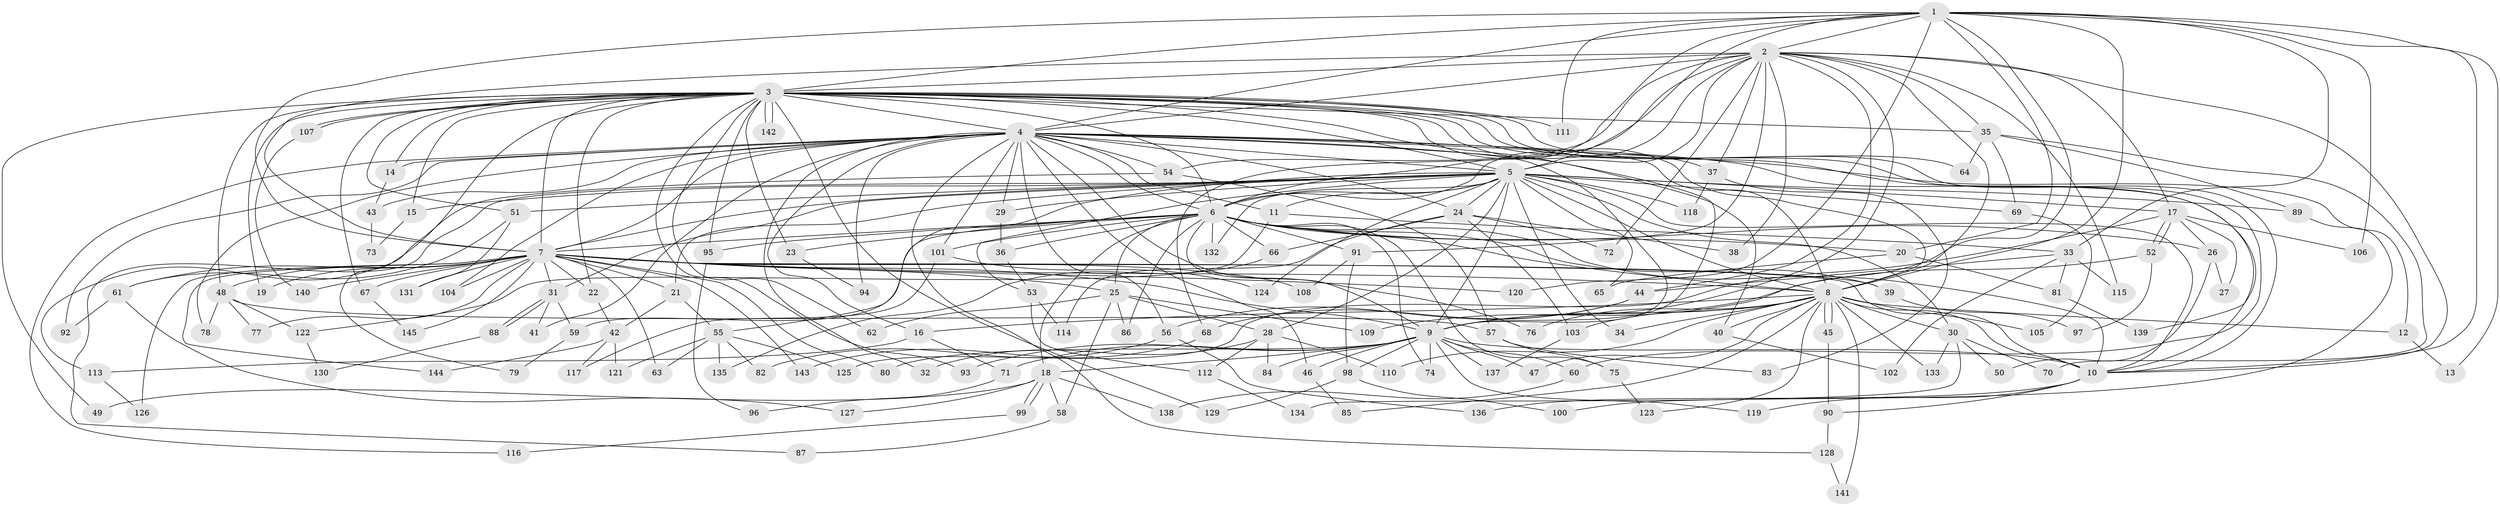 // coarse degree distribution, {13: 0.008928571428571428, 19: 0.017857142857142856, 31: 0.008928571428571428, 26: 0.008928571428571428, 28: 0.008928571428571428, 41: 0.008928571428571428, 24: 0.008928571428571428, 11: 0.008928571428571428, 3: 0.23214285714285715, 4: 0.10714285714285714, 9: 0.008928571428571428, 8: 0.008928571428571428, 2: 0.45535714285714285, 6: 0.044642857142857144, 7: 0.03571428571428571, 1: 0.008928571428571428, 5: 0.017857142857142856}
// Generated by graph-tools (version 1.1) at 2025/41/03/06/25 10:41:35]
// undirected, 145 vertices, 315 edges
graph export_dot {
graph [start="1"]
  node [color=gray90,style=filled];
  1;
  2;
  3;
  4;
  5;
  6;
  7;
  8;
  9;
  10;
  11;
  12;
  13;
  14;
  15;
  16;
  17;
  18;
  19;
  20;
  21;
  22;
  23;
  24;
  25;
  26;
  27;
  28;
  29;
  30;
  31;
  32;
  33;
  34;
  35;
  36;
  37;
  38;
  39;
  40;
  41;
  42;
  43;
  44;
  45;
  46;
  47;
  48;
  49;
  50;
  51;
  52;
  53;
  54;
  55;
  56;
  57;
  58;
  59;
  60;
  61;
  62;
  63;
  64;
  65;
  66;
  67;
  68;
  69;
  70;
  71;
  72;
  73;
  74;
  75;
  76;
  77;
  78;
  79;
  80;
  81;
  82;
  83;
  84;
  85;
  86;
  87;
  88;
  89;
  90;
  91;
  92;
  93;
  94;
  95;
  96;
  97;
  98;
  99;
  100;
  101;
  102;
  103;
  104;
  105;
  106;
  107;
  108;
  109;
  110;
  111;
  112;
  113;
  114;
  115;
  116;
  117;
  118;
  119;
  120;
  121;
  122;
  123;
  124;
  125;
  126;
  127;
  128;
  129;
  130;
  131;
  132;
  133;
  134;
  135;
  136;
  137;
  138;
  139;
  140;
  141;
  142;
  143;
  144;
  145;
  1 -- 2;
  1 -- 3;
  1 -- 4;
  1 -- 5;
  1 -- 6;
  1 -- 7;
  1 -- 8;
  1 -- 9;
  1 -- 10;
  1 -- 13;
  1 -- 20;
  1 -- 33;
  1 -- 106;
  1 -- 111;
  1 -- 120;
  2 -- 3;
  2 -- 4;
  2 -- 5;
  2 -- 6;
  2 -- 7;
  2 -- 8;
  2 -- 9;
  2 -- 10;
  2 -- 17;
  2 -- 35;
  2 -- 37;
  2 -- 38;
  2 -- 44;
  2 -- 54;
  2 -- 68;
  2 -- 72;
  2 -- 91;
  2 -- 115;
  3 -- 4;
  3 -- 5;
  3 -- 6;
  3 -- 7;
  3 -- 8;
  3 -- 9;
  3 -- 10;
  3 -- 14;
  3 -- 15;
  3 -- 19;
  3 -- 22;
  3 -- 23;
  3 -- 35;
  3 -- 37;
  3 -- 48;
  3 -- 49;
  3 -- 51;
  3 -- 60;
  3 -- 62;
  3 -- 64;
  3 -- 67;
  3 -- 79;
  3 -- 93;
  3 -- 95;
  3 -- 107;
  3 -- 107;
  3 -- 111;
  3 -- 129;
  3 -- 139;
  3 -- 142;
  3 -- 142;
  4 -- 5;
  4 -- 6;
  4 -- 7;
  4 -- 8;
  4 -- 9;
  4 -- 10;
  4 -- 11;
  4 -- 12;
  4 -- 14;
  4 -- 16;
  4 -- 24;
  4 -- 29;
  4 -- 32;
  4 -- 40;
  4 -- 41;
  4 -- 43;
  4 -- 46;
  4 -- 54;
  4 -- 56;
  4 -- 76;
  4 -- 78;
  4 -- 92;
  4 -- 94;
  4 -- 101;
  4 -- 104;
  4 -- 116;
  4 -- 128;
  5 -- 6;
  5 -- 7;
  5 -- 8;
  5 -- 9;
  5 -- 10;
  5 -- 11;
  5 -- 15;
  5 -- 17;
  5 -- 21;
  5 -- 24;
  5 -- 28;
  5 -- 29;
  5 -- 30;
  5 -- 31;
  5 -- 34;
  5 -- 51;
  5 -- 53;
  5 -- 55;
  5 -- 65;
  5 -- 69;
  5 -- 87;
  5 -- 89;
  5 -- 118;
  5 -- 124;
  5 -- 132;
  6 -- 7;
  6 -- 8;
  6 -- 9;
  6 -- 10;
  6 -- 18;
  6 -- 20;
  6 -- 23;
  6 -- 25;
  6 -- 26;
  6 -- 36;
  6 -- 39;
  6 -- 59;
  6 -- 66;
  6 -- 74;
  6 -- 75;
  6 -- 86;
  6 -- 91;
  6 -- 95;
  6 -- 101;
  6 -- 132;
  7 -- 8;
  7 -- 9;
  7 -- 10;
  7 -- 19;
  7 -- 21;
  7 -- 22;
  7 -- 25;
  7 -- 31;
  7 -- 39;
  7 -- 48;
  7 -- 61;
  7 -- 63;
  7 -- 67;
  7 -- 77;
  7 -- 80;
  7 -- 104;
  7 -- 108;
  7 -- 120;
  7 -- 126;
  7 -- 131;
  7 -- 140;
  7 -- 143;
  7 -- 144;
  7 -- 145;
  8 -- 9;
  8 -- 10;
  8 -- 12;
  8 -- 16;
  8 -- 30;
  8 -- 34;
  8 -- 40;
  8 -- 45;
  8 -- 45;
  8 -- 47;
  8 -- 76;
  8 -- 85;
  8 -- 103;
  8 -- 105;
  8 -- 110;
  8 -- 123;
  8 -- 133;
  8 -- 141;
  9 -- 10;
  9 -- 18;
  9 -- 46;
  9 -- 47;
  9 -- 60;
  9 -- 71;
  9 -- 74;
  9 -- 80;
  9 -- 84;
  9 -- 93;
  9 -- 98;
  9 -- 119;
  9 -- 137;
  10 -- 90;
  10 -- 119;
  10 -- 136;
  11 -- 33;
  11 -- 122;
  12 -- 13;
  14 -- 43;
  15 -- 73;
  16 -- 71;
  16 -- 113;
  17 -- 26;
  17 -- 27;
  17 -- 52;
  17 -- 52;
  17 -- 106;
  17 -- 125;
  18 -- 49;
  18 -- 58;
  18 -- 99;
  18 -- 99;
  18 -- 127;
  18 -- 138;
  20 -- 65;
  20 -- 81;
  21 -- 42;
  21 -- 55;
  22 -- 42;
  23 -- 94;
  24 -- 38;
  24 -- 66;
  24 -- 72;
  24 -- 103;
  24 -- 114;
  25 -- 28;
  25 -- 58;
  25 -- 62;
  25 -- 86;
  25 -- 109;
  26 -- 27;
  26 -- 50;
  28 -- 32;
  28 -- 84;
  28 -- 110;
  28 -- 112;
  29 -- 36;
  30 -- 50;
  30 -- 70;
  30 -- 133;
  30 -- 134;
  31 -- 41;
  31 -- 59;
  31 -- 88;
  31 -- 88;
  33 -- 44;
  33 -- 81;
  33 -- 102;
  33 -- 115;
  35 -- 64;
  35 -- 69;
  35 -- 70;
  35 -- 89;
  36 -- 53;
  37 -- 83;
  37 -- 118;
  39 -- 97;
  40 -- 102;
  42 -- 117;
  42 -- 121;
  42 -- 144;
  43 -- 73;
  44 -- 56;
  44 -- 68;
  45 -- 90;
  46 -- 85;
  48 -- 57;
  48 -- 77;
  48 -- 78;
  48 -- 122;
  51 -- 61;
  51 -- 131;
  52 -- 97;
  52 -- 109;
  53 -- 112;
  53 -- 114;
  54 -- 57;
  54 -- 113;
  55 -- 63;
  55 -- 82;
  55 -- 121;
  55 -- 125;
  55 -- 135;
  56 -- 82;
  56 -- 136;
  57 -- 75;
  57 -- 83;
  58 -- 87;
  59 -- 79;
  60 -- 138;
  61 -- 92;
  61 -- 127;
  66 -- 135;
  67 -- 145;
  68 -- 143;
  69 -- 105;
  71 -- 96;
  75 -- 123;
  81 -- 139;
  88 -- 130;
  89 -- 100;
  90 -- 128;
  91 -- 98;
  91 -- 108;
  95 -- 96;
  98 -- 100;
  98 -- 129;
  99 -- 116;
  101 -- 117;
  101 -- 124;
  103 -- 137;
  107 -- 140;
  112 -- 134;
  113 -- 126;
  122 -- 130;
  128 -- 141;
}
